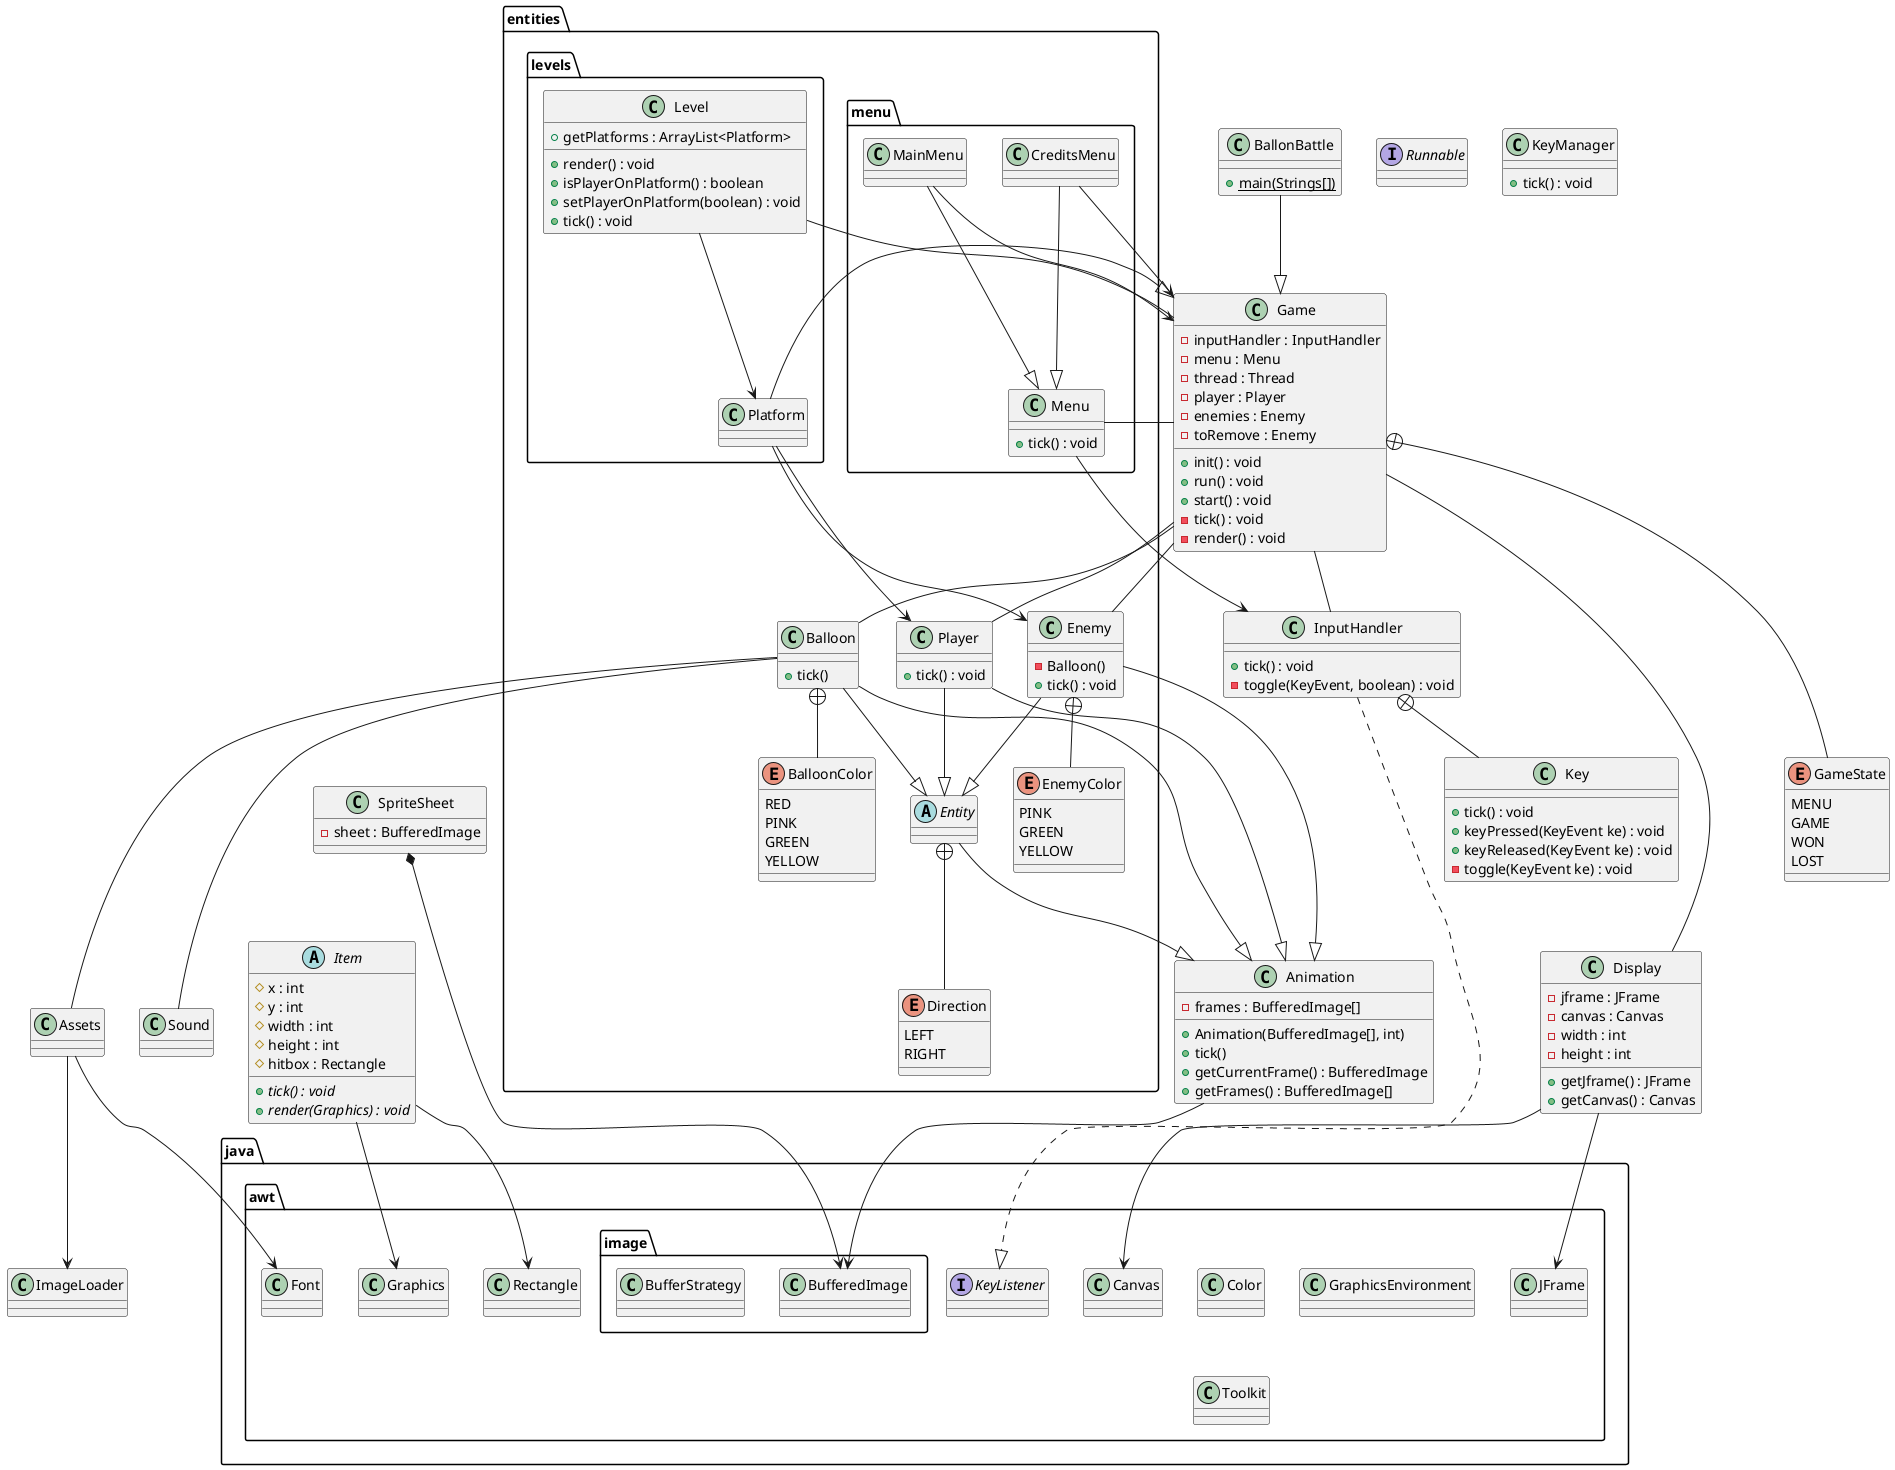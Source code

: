 @startuml
'https://plantuml.com/class-diagram

class Animation {
-frames : BufferedImage[]
+Animation(BufferedImage[], int)
+tick()
+getCurrentFrame() : BufferedImage
+getFrames() : BufferedImage[]
}

class Assets {}

class BallonBattle {
{static}+main(Strings[])
}

class Display {
- jframe : JFrame
- canvas : Canvas
- width : int
- height : int

+getJframe() : JFrame
+getCanvas() : Canvas

}

class Game {
+ init() : void
+ run() : void
+ start() : void
-tick() : void
-render() : void
-inputHandler : InputHandler
-menu : Menu
-thread : Thread
-player : Player
-enemies : Enemy
-toRemove : Enemy
}

enum GameState {
MENU
GAME
WON
LOST
}

interface Runnable {}

class ImageLoader {}

class InputHandler {
+tick() : void
- toggle(KeyEvent, boolean) : void
}

class Key {
+tick() : void
+keyPressed(KeyEvent ke) : void
+keyReleased(KeyEvent ke) : void
-toggle(KeyEvent ke) : void

}


abstract Item {
	# x : int
	# y : int
	# width : int
	# height : int
   	# hitbox : Rectangle
    {abstract} + tick() : void
    {abstract} + render(Graphics) : void
}

package java.awt {
    interface KeyListener {}
}


class KeyManager {
+ tick() : void
}

class Sound {}

class SpriteSheet {
-sheet : BufferedImage
}


package entities {

    class Balloon {
    +tick()
    }

    enum BalloonColor {
        RED
        PINK
        GREEN
        YELLOW
    }


    class Enemy {
        - Balloon()
        + tick() : void
    }

    enum EnemyColor {
        PINK
        GREEN
        YELLOW
    }

    abstract Entity {}




    enum Direction {
        LEFT
        RIGHT
    }

    class Player {
        + tick() : void
    }

    package levels {
        class Level {
        + render() : void
        + getPlatforms : ArrayList<Platform>
        + isPlayerOnPlatform() : boolean
        + setPlayerOnPlatform(boolean) : void
        + tick() : void
        }
        class Platform {}
    }

    package menu {
        class CreditsMenu {}
        class MainMenu {}
        class Menu {
        +tick() : void
        }
    }

package java.awt {
    class Canvas
    class Color
    class Font
    class Graphics
    class GraphicsEnvironment
    class Rectangle
    class Toolkit

    class JFrame


    package image {
        class BufferedImage
        class BufferStrategy
    }
}
BallonBattle --|> Game
Balloon +-- BalloonColor
Balloon --|> Entity

Enemy --|> Entity
Enemy --|> Animation

Player --|> Entity
Player --|> Animation

Balloon ---|> Animation
Balloon --- Assets
Balloon --- Game
Balloon --- Sound

Display --> JFrame
Display --> Canvas

Assets --> Font
Assets --> ImageLoader

Item --> Rectangle
Item --> Graphics
InputHandler +-- Key

Entity +-- Direction
Entity --|> Animation

Enemy +-- EnemyColor


Game -- Enemy
Game -- Player
Game -- Display
Game --- Menu
Game -- InputHandler
Game +--- GameState


Game -- Level
Game <|-- Platform

Level --> Platform

Platform --> Player
Platform --> Enemy

CreditsMenu --|> Menu
CreditsMenu --> Game

InputHandler ..|> KeyListener

MainMenu --|> Menu
MainMenu --> Game

Menu --> InputHandler

Animation --> BufferedImage
SpriteSheet *---> BufferedImage

@enduml
